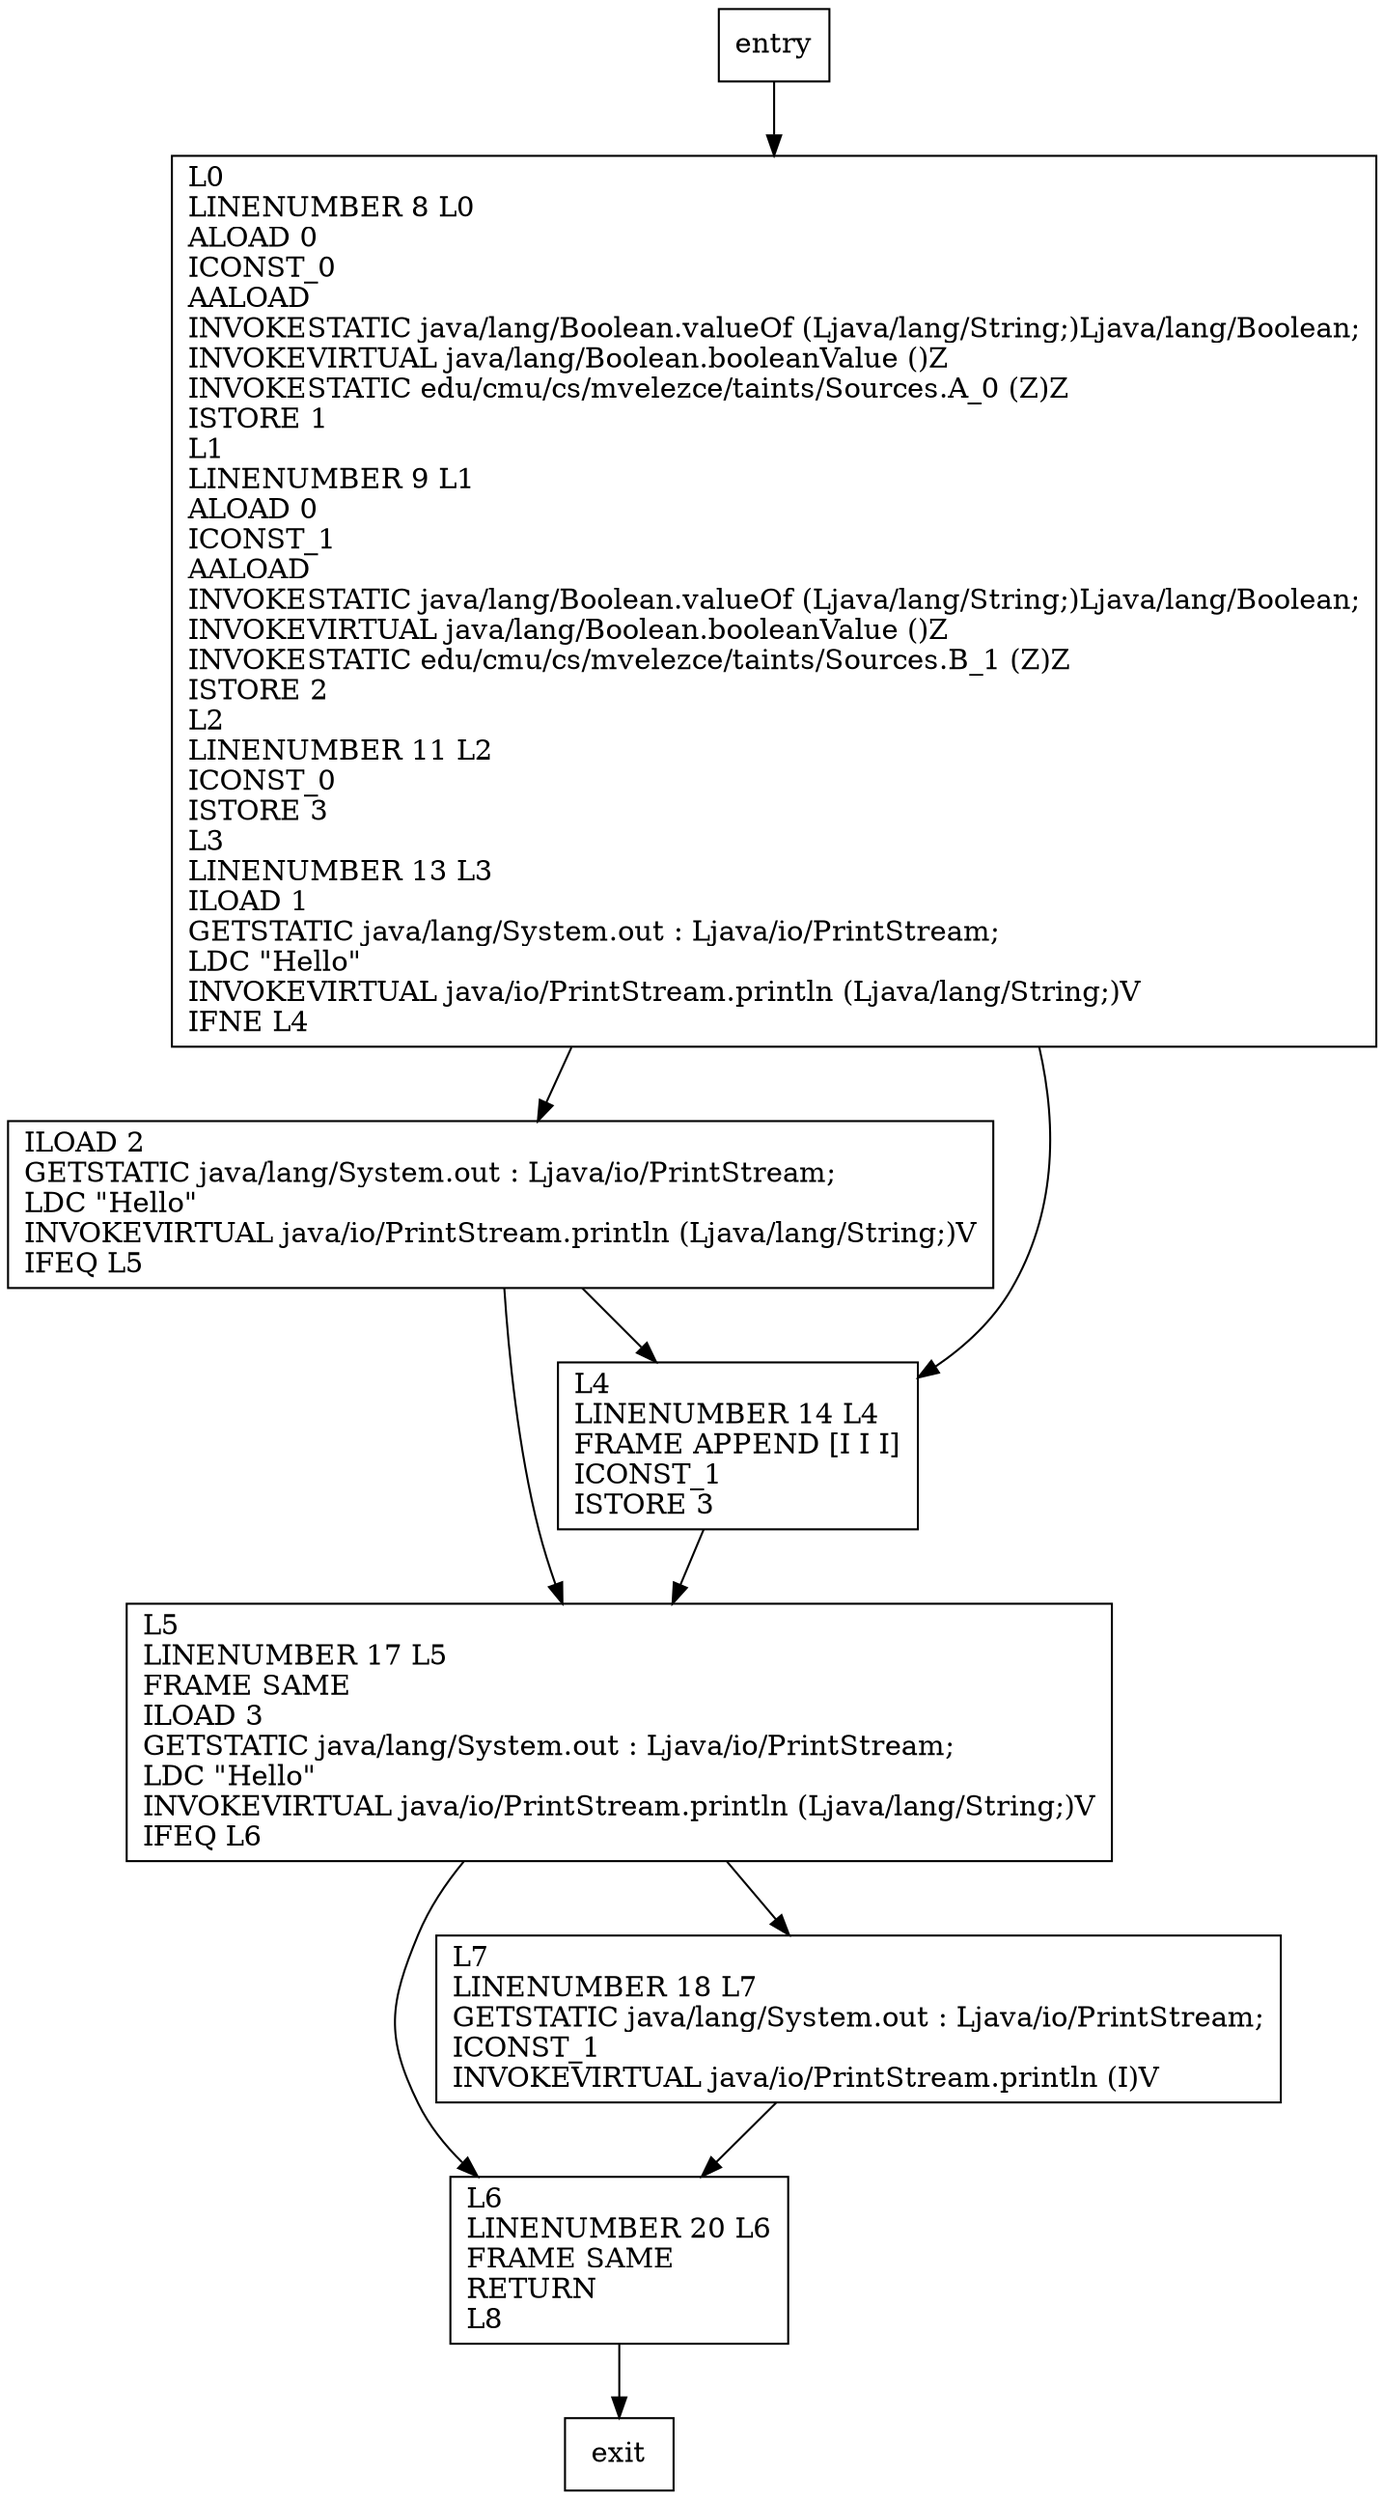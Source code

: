 digraph main {
node [shape=record];
1940912369 [label="L5\lLINENUMBER 17 L5\lFRAME SAME\lILOAD 3\lGETSTATIC java/lang/System.out : Ljava/io/PrintStream;\lLDC \"Hello\"\lINVOKEVIRTUAL java/io/PrintStream.println (Ljava/lang/String;)V\lIFEQ L6\l"];
233519968 [label="L0\lLINENUMBER 8 L0\lALOAD 0\lICONST_0\lAALOAD\lINVOKESTATIC java/lang/Boolean.valueOf (Ljava/lang/String;)Ljava/lang/Boolean;\lINVOKEVIRTUAL java/lang/Boolean.booleanValue ()Z\lINVOKESTATIC edu/cmu/cs/mvelezce/taints/Sources.A_0 (Z)Z\lISTORE 1\lL1\lLINENUMBER 9 L1\lALOAD 0\lICONST_1\lAALOAD\lINVOKESTATIC java/lang/Boolean.valueOf (Ljava/lang/String;)Ljava/lang/Boolean;\lINVOKEVIRTUAL java/lang/Boolean.booleanValue ()Z\lINVOKESTATIC edu/cmu/cs/mvelezce/taints/Sources.B_1 (Z)Z\lISTORE 2\lL2\lLINENUMBER 11 L2\lICONST_0\lISTORE 3\lL3\lLINENUMBER 13 L3\lILOAD 1\lGETSTATIC java/lang/System.out : Ljava/io/PrintStream;\lLDC \"Hello\"\lINVOKEVIRTUAL java/io/PrintStream.println (Ljava/lang/String;)V\lIFNE L4\l"];
7346738 [label="ILOAD 2\lGETSTATIC java/lang/System.out : Ljava/io/PrintStream;\lLDC \"Hello\"\lINVOKEVIRTUAL java/io/PrintStream.println (Ljava/lang/String;)V\lIFEQ L5\l"];
667680223 [label="L6\lLINENUMBER 20 L6\lFRAME SAME\lRETURN\lL8\l"];
967460257 [label="L4\lLINENUMBER 14 L4\lFRAME APPEND [I I I]\lICONST_1\lISTORE 3\l"];
669700766 [label="L7\lLINENUMBER 18 L7\lGETSTATIC java/lang/System.out : Ljava/io/PrintStream;\lICONST_1\lINVOKEVIRTUAL java/io/PrintStream.println (I)V\l"];
entry;
exit;
entry -> 233519968;
1940912369 -> 667680223;
1940912369 -> 669700766;
233519968 -> 7346738;
233519968 -> 967460257;
7346738 -> 1940912369;
7346738 -> 967460257;
667680223 -> exit;
967460257 -> 1940912369;
669700766 -> 667680223;
}
